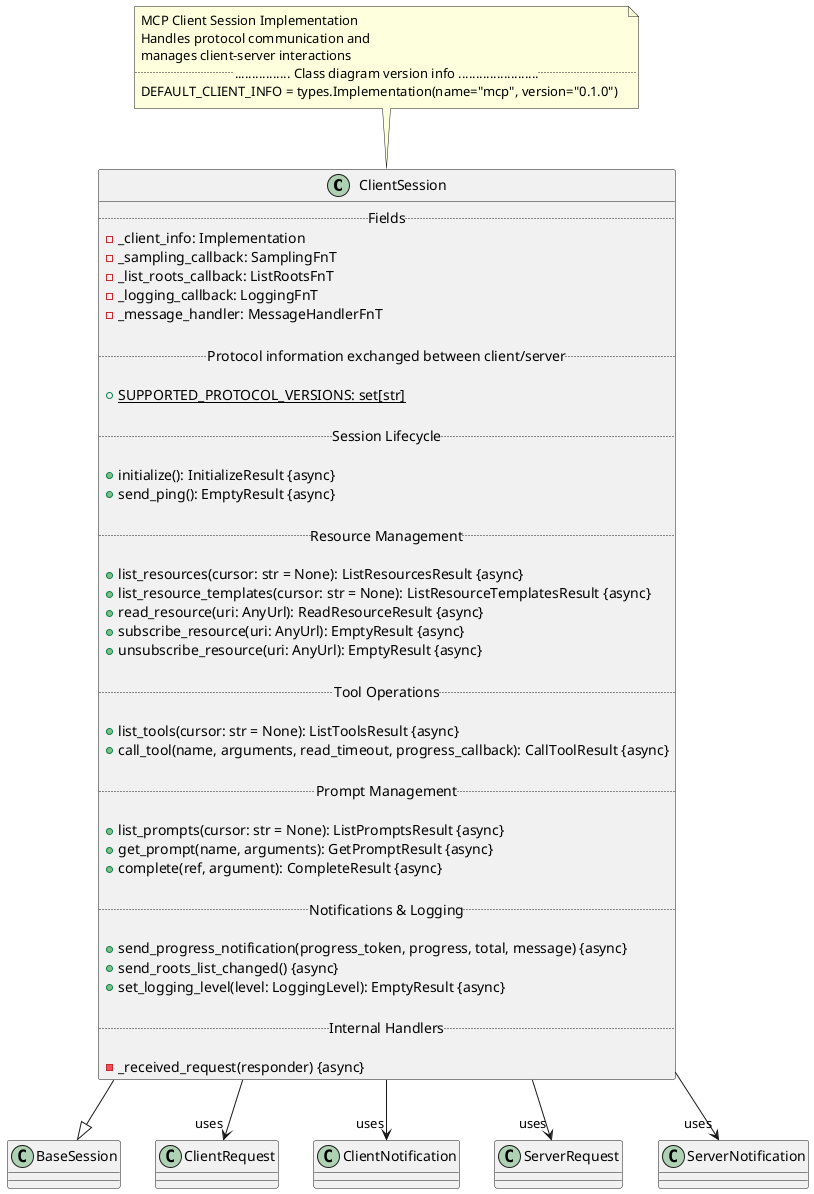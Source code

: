 @startuml ClientSession

' https://github.com/modelcontextprotocol/python-sdk/blob/main/src/mcp/client/session.py
' DEFAULT_CLIENT_INFO = types.Implementation(name="mcp", version="0.1.0")

class ClientSession {
  .. Fields ..
  - _client_info: Implementation
  - _sampling_callback: SamplingFnT
  - _list_roots_callback: ListRootsFnT
  - _logging_callback: LoggingFnT
  - _message_handler: MessageHandlerFnT

  .. Protocol information exchanged between client/server ..

  + {static} SUPPORTED_PROTOCOL_VERSIONS: set[str]

  .. Session Lifecycle ..

  + initialize(): InitializeResult {async}
  + send_ping(): EmptyResult {async}

  .. Resource Management ..

  + list_resources(cursor: str = None): ListResourcesResult {async}
  + list_resource_templates(cursor: str = None): ListResourceTemplatesResult {async}
  + read_resource(uri: AnyUrl): ReadResourceResult {async}
  + subscribe_resource(uri: AnyUrl): EmptyResult {async}
  + unsubscribe_resource(uri: AnyUrl): EmptyResult {async}

  .. Tool Operations ..

  + list_tools(cursor: str = None): ListToolsResult {async}
  + call_tool(name, arguments, read_timeout, progress_callback): CallToolResult {async}

  .. Prompt Management ..

  + list_prompts(cursor: str = None): ListPromptsResult {async}
  + get_prompt(name, arguments): GetPromptResult {async}
  + complete(ref, argument): CompleteResult {async}

  .. Notifications & Logging ..

  + send_progress_notification(progress_token, progress, total, message) {async}
  + send_roots_list_changed() {async}
  + set_logging_level(level: LoggingLevel): EmptyResult {async}

  .. Internal Handlers ..

  - _received_request(responder) {async}
}

' -- Inheritance and Relationships --
ClientSession --|> BaseSession
ClientSession --> "uses" ClientRequest
ClientSession --> "uses" ClientNotification
ClientSession --> "uses" ServerRequest
ClientSession --> "uses" ServerNotification

note top of ClientSession
  MCP Client Session Implementation
  Handles protocol communication and
  manages client-server interactions
  .................. Class diagram version info .........................
  DEFAULT_CLIENT_INFO = types.Implementation(name="mcp", version="0.1.0")
end note

@enduml